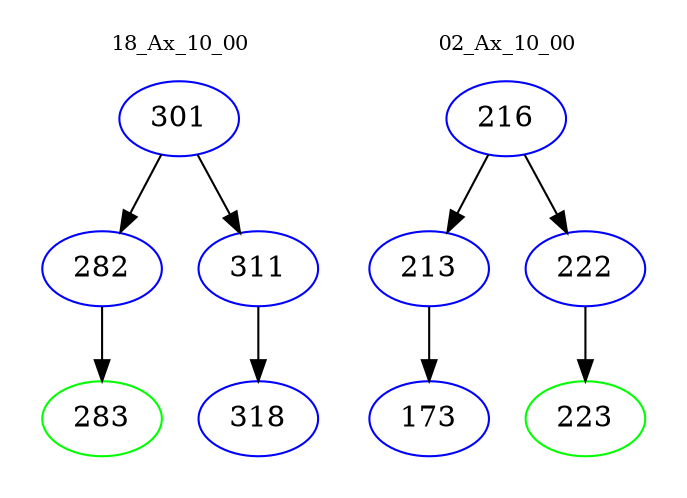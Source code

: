 digraph{
subgraph cluster_0 {
color = white
label = "18_Ax_10_00";
fontsize=10;
T0_301 [label="301", color="blue"]
T0_301 -> T0_282 [color="black"]
T0_282 [label="282", color="blue"]
T0_282 -> T0_283 [color="black"]
T0_283 [label="283", color="green"]
T0_301 -> T0_311 [color="black"]
T0_311 [label="311", color="blue"]
T0_311 -> T0_318 [color="black"]
T0_318 [label="318", color="blue"]
}
subgraph cluster_1 {
color = white
label = "02_Ax_10_00";
fontsize=10;
T1_216 [label="216", color="blue"]
T1_216 -> T1_213 [color="black"]
T1_213 [label="213", color="blue"]
T1_213 -> T1_173 [color="black"]
T1_173 [label="173", color="blue"]
T1_216 -> T1_222 [color="black"]
T1_222 [label="222", color="blue"]
T1_222 -> T1_223 [color="black"]
T1_223 [label="223", color="green"]
}
}

